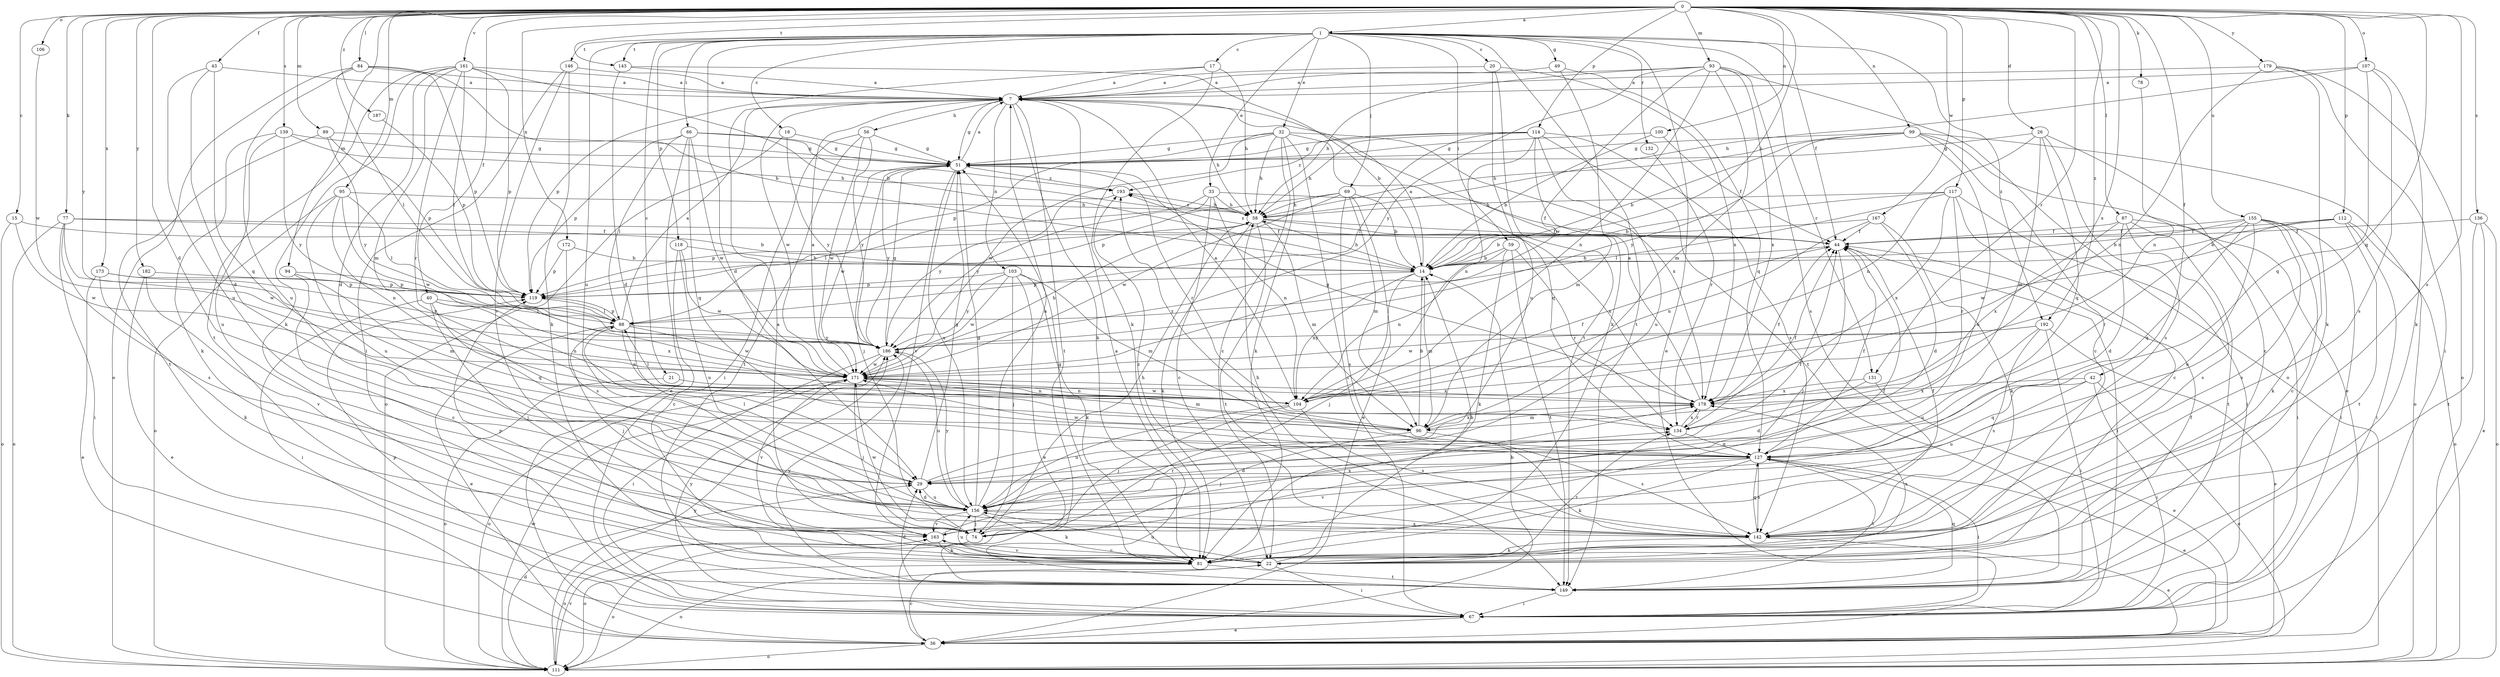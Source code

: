 strict digraph  {
0;
1;
7;
14;
15;
17;
18;
20;
21;
22;
26;
29;
32;
33;
36;
40;
42;
43;
44;
49;
51;
56;
58;
59;
66;
67;
69;
74;
77;
78;
81;
84;
87;
88;
89;
93;
94;
95;
96;
99;
100;
103;
104;
106;
107;
111;
112;
114;
117;
118;
119;
127;
131;
132;
134;
136;
139;
142;
143;
146;
149;
155;
156;
161;
163;
167;
171;
172;
173;
178;
179;
182;
186;
187;
192;
193;
0 -> 1  [label=a];
0 -> 14  [label=b];
0 -> 15  [label=c];
0 -> 26  [label=d];
0 -> 29  [label=d];
0 -> 40  [label=f];
0 -> 42  [label=f];
0 -> 43  [label=f];
0 -> 77  [label=k];
0 -> 78  [label=k];
0 -> 84  [label=l];
0 -> 87  [label=l];
0 -> 89  [label=m];
0 -> 93  [label=m];
0 -> 94  [label=m];
0 -> 95  [label=m];
0 -> 99  [label=n];
0 -> 100  [label=n];
0 -> 106  [label=o];
0 -> 107  [label=o];
0 -> 112  [label=p];
0 -> 114  [label=p];
0 -> 117  [label=p];
0 -> 127  [label=q];
0 -> 131  [label=r];
0 -> 136  [label=s];
0 -> 139  [label=s];
0 -> 142  [label=s];
0 -> 143  [label=t];
0 -> 155  [label=u];
0 -> 161  [label=v];
0 -> 167  [label=w];
0 -> 172  [label=x];
0 -> 173  [label=x];
0 -> 178  [label=x];
0 -> 179  [label=y];
0 -> 182  [label=y];
0 -> 186  [label=y];
0 -> 187  [label=z];
0 -> 192  [label=z];
1 -> 17  [label=c];
1 -> 18  [label=c];
1 -> 20  [label=c];
1 -> 21  [label=c];
1 -> 29  [label=d];
1 -> 32  [label=e];
1 -> 33  [label=e];
1 -> 36  [label=e];
1 -> 44  [label=f];
1 -> 49  [label=g];
1 -> 59  [label=i];
1 -> 66  [label=i];
1 -> 69  [label=j];
1 -> 118  [label=p];
1 -> 131  [label=r];
1 -> 132  [label=r];
1 -> 143  [label=t];
1 -> 146  [label=t];
1 -> 149  [label=t];
1 -> 156  [label=u];
1 -> 192  [label=z];
7 -> 51  [label=g];
7 -> 56  [label=h];
7 -> 58  [label=h];
7 -> 81  [label=k];
7 -> 103  [label=n];
7 -> 149  [label=t];
7 -> 171  [label=w];
14 -> 7  [label=a];
14 -> 58  [label=h];
14 -> 74  [label=j];
14 -> 96  [label=m];
14 -> 104  [label=n];
14 -> 119  [label=p];
15 -> 44  [label=f];
15 -> 111  [label=o];
15 -> 171  [label=w];
17 -> 7  [label=a];
17 -> 58  [label=h];
17 -> 81  [label=k];
17 -> 119  [label=p];
18 -> 51  [label=g];
18 -> 111  [label=o];
18 -> 186  [label=y];
20 -> 7  [label=a];
20 -> 149  [label=t];
20 -> 156  [label=u];
20 -> 178  [label=x];
21 -> 104  [label=n];
21 -> 111  [label=o];
22 -> 14  [label=b];
22 -> 67  [label=i];
22 -> 111  [label=o];
22 -> 119  [label=p];
22 -> 134  [label=r];
22 -> 156  [label=u];
22 -> 163  [label=v];
22 -> 178  [label=x];
26 -> 22  [label=c];
26 -> 51  [label=g];
26 -> 96  [label=m];
26 -> 104  [label=n];
26 -> 127  [label=q];
26 -> 142  [label=s];
29 -> 44  [label=f];
29 -> 51  [label=g];
29 -> 88  [label=l];
29 -> 156  [label=u];
32 -> 22  [label=c];
32 -> 51  [label=g];
32 -> 58  [label=h];
32 -> 67  [label=i];
32 -> 81  [label=k];
32 -> 119  [label=p];
32 -> 127  [label=q];
32 -> 171  [label=w];
32 -> 178  [label=x];
33 -> 22  [label=c];
33 -> 44  [label=f];
33 -> 58  [label=h];
33 -> 88  [label=l];
33 -> 104  [label=n];
33 -> 186  [label=y];
36 -> 14  [label=b];
36 -> 22  [label=c];
36 -> 111  [label=o];
40 -> 67  [label=i];
40 -> 74  [label=j];
40 -> 88  [label=l];
40 -> 104  [label=n];
40 -> 127  [label=q];
40 -> 178  [label=x];
42 -> 67  [label=i];
42 -> 111  [label=o];
42 -> 127  [label=q];
42 -> 156  [label=u];
42 -> 178  [label=x];
43 -> 7  [label=a];
43 -> 29  [label=d];
43 -> 127  [label=q];
43 -> 156  [label=u];
44 -> 14  [label=b];
44 -> 67  [label=i];
44 -> 74  [label=j];
44 -> 193  [label=z];
49 -> 7  [label=a];
49 -> 81  [label=k];
49 -> 127  [label=q];
51 -> 7  [label=a];
51 -> 74  [label=j];
51 -> 134  [label=r];
51 -> 156  [label=u];
51 -> 163  [label=v];
51 -> 171  [label=w];
51 -> 186  [label=y];
51 -> 193  [label=z];
56 -> 51  [label=g];
56 -> 67  [label=i];
56 -> 149  [label=t];
56 -> 171  [label=w];
56 -> 186  [label=y];
58 -> 44  [label=f];
58 -> 81  [label=k];
58 -> 96  [label=m];
58 -> 119  [label=p];
58 -> 149  [label=t];
58 -> 178  [label=x];
58 -> 193  [label=z];
59 -> 14  [label=b];
59 -> 81  [label=k];
59 -> 104  [label=n];
59 -> 134  [label=r];
59 -> 149  [label=t];
66 -> 36  [label=e];
66 -> 51  [label=g];
66 -> 88  [label=l];
66 -> 119  [label=p];
66 -> 127  [label=q];
66 -> 171  [label=w];
66 -> 193  [label=z];
67 -> 36  [label=e];
67 -> 119  [label=p];
67 -> 186  [label=y];
69 -> 14  [label=b];
69 -> 36  [label=e];
69 -> 58  [label=h];
69 -> 96  [label=m];
69 -> 119  [label=p];
69 -> 142  [label=s];
69 -> 171  [label=w];
74 -> 7  [label=a];
74 -> 44  [label=f];
74 -> 58  [label=h];
74 -> 111  [label=o];
74 -> 171  [label=w];
77 -> 14  [label=b];
77 -> 44  [label=f];
77 -> 67  [label=i];
77 -> 111  [label=o];
77 -> 142  [label=s];
77 -> 171  [label=w];
78 -> 104  [label=n];
81 -> 51  [label=g];
81 -> 111  [label=o];
81 -> 149  [label=t];
81 -> 156  [label=u];
84 -> 7  [label=a];
84 -> 14  [label=b];
84 -> 88  [label=l];
84 -> 111  [label=o];
84 -> 119  [label=p];
84 -> 156  [label=u];
87 -> 29  [label=d];
87 -> 44  [label=f];
87 -> 67  [label=i];
87 -> 142  [label=s];
87 -> 149  [label=t];
87 -> 178  [label=x];
88 -> 7  [label=a];
88 -> 36  [label=e];
88 -> 74  [label=j];
88 -> 104  [label=n];
88 -> 119  [label=p];
88 -> 171  [label=w];
88 -> 186  [label=y];
89 -> 51  [label=g];
89 -> 119  [label=p];
89 -> 149  [label=t];
89 -> 186  [label=y];
93 -> 7  [label=a];
93 -> 58  [label=h];
93 -> 96  [label=m];
93 -> 104  [label=n];
93 -> 111  [label=o];
93 -> 142  [label=s];
93 -> 171  [label=w];
93 -> 178  [label=x];
93 -> 186  [label=y];
94 -> 22  [label=c];
94 -> 96  [label=m];
94 -> 119  [label=p];
95 -> 58  [label=h];
95 -> 88  [label=l];
95 -> 104  [label=n];
95 -> 111  [label=o];
95 -> 156  [label=u];
95 -> 171  [label=w];
96 -> 14  [label=b];
96 -> 74  [label=j];
96 -> 142  [label=s];
96 -> 178  [label=x];
96 -> 193  [label=z];
99 -> 14  [label=b];
99 -> 22  [label=c];
99 -> 36  [label=e];
99 -> 51  [label=g];
99 -> 58  [label=h];
99 -> 111  [label=o];
99 -> 156  [label=u];
99 -> 186  [label=y];
100 -> 14  [label=b];
100 -> 44  [label=f];
100 -> 51  [label=g];
103 -> 36  [label=e];
103 -> 74  [label=j];
103 -> 81  [label=k];
103 -> 96  [label=m];
103 -> 119  [label=p];
103 -> 171  [label=w];
103 -> 186  [label=y];
104 -> 7  [label=a];
104 -> 44  [label=f];
104 -> 74  [label=j];
104 -> 88  [label=l];
104 -> 142  [label=s];
104 -> 156  [label=u];
104 -> 171  [label=w];
106 -> 171  [label=w];
107 -> 7  [label=a];
107 -> 58  [label=h];
107 -> 81  [label=k];
107 -> 127  [label=q];
107 -> 142  [label=s];
111 -> 29  [label=d];
111 -> 163  [label=v];
111 -> 171  [label=w];
111 -> 186  [label=y];
112 -> 14  [label=b];
112 -> 44  [label=f];
112 -> 67  [label=i];
112 -> 111  [label=o];
112 -> 149  [label=t];
112 -> 171  [label=w];
114 -> 51  [label=g];
114 -> 58  [label=h];
114 -> 88  [label=l];
114 -> 96  [label=m];
114 -> 104  [label=n];
114 -> 142  [label=s];
114 -> 149  [label=t];
114 -> 156  [label=u];
114 -> 193  [label=z];
117 -> 14  [label=b];
117 -> 22  [label=c];
117 -> 58  [label=h];
117 -> 67  [label=i];
117 -> 88  [label=l];
117 -> 134  [label=r];
117 -> 178  [label=x];
118 -> 14  [label=b];
118 -> 22  [label=c];
118 -> 156  [label=u];
118 -> 171  [label=w];
119 -> 88  [label=l];
127 -> 29  [label=d];
127 -> 36  [label=e];
127 -> 44  [label=f];
127 -> 67  [label=i];
127 -> 81  [label=k];
127 -> 142  [label=s];
127 -> 149  [label=t];
127 -> 163  [label=v];
127 -> 171  [label=w];
131 -> 29  [label=d];
131 -> 36  [label=e];
131 -> 178  [label=x];
132 -> 134  [label=r];
134 -> 44  [label=f];
134 -> 127  [label=q];
134 -> 178  [label=x];
136 -> 36  [label=e];
136 -> 44  [label=f];
136 -> 111  [label=o];
136 -> 149  [label=t];
139 -> 51  [label=g];
139 -> 58  [label=h];
139 -> 81  [label=k];
139 -> 156  [label=u];
139 -> 186  [label=y];
142 -> 36  [label=e];
142 -> 58  [label=h];
142 -> 81  [label=k];
142 -> 127  [label=q];
142 -> 193  [label=z];
143 -> 7  [label=a];
143 -> 14  [label=b];
143 -> 29  [label=d];
146 -> 7  [label=a];
146 -> 67  [label=i];
146 -> 81  [label=k];
146 -> 163  [label=v];
149 -> 7  [label=a];
149 -> 29  [label=d];
149 -> 44  [label=f];
149 -> 67  [label=i];
149 -> 127  [label=q];
149 -> 186  [label=y];
155 -> 14  [label=b];
155 -> 22  [label=c];
155 -> 44  [label=f];
155 -> 67  [label=i];
155 -> 81  [label=k];
155 -> 127  [label=q];
155 -> 134  [label=r];
155 -> 142  [label=s];
155 -> 156  [label=u];
156 -> 7  [label=a];
156 -> 29  [label=d];
156 -> 51  [label=g];
156 -> 74  [label=j];
156 -> 81  [label=k];
156 -> 134  [label=r];
156 -> 142  [label=s];
156 -> 163  [label=v];
156 -> 186  [label=y];
161 -> 7  [label=a];
161 -> 14  [label=b];
161 -> 29  [label=d];
161 -> 81  [label=k];
161 -> 88  [label=l];
161 -> 96  [label=m];
161 -> 119  [label=p];
161 -> 134  [label=r];
161 -> 149  [label=t];
163 -> 22  [label=c];
163 -> 44  [label=f];
163 -> 81  [label=k];
163 -> 111  [label=o];
163 -> 178  [label=x];
167 -> 14  [label=b];
167 -> 29  [label=d];
167 -> 44  [label=f];
167 -> 81  [label=k];
167 -> 104  [label=n];
171 -> 7  [label=a];
171 -> 58  [label=h];
171 -> 74  [label=j];
171 -> 96  [label=m];
171 -> 104  [label=n];
171 -> 111  [label=o];
171 -> 163  [label=v];
171 -> 178  [label=x];
172 -> 14  [label=b];
172 -> 119  [label=p];
172 -> 142  [label=s];
173 -> 36  [label=e];
173 -> 81  [label=k];
173 -> 119  [label=p];
173 -> 186  [label=y];
178 -> 7  [label=a];
178 -> 44  [label=f];
178 -> 51  [label=g];
178 -> 96  [label=m];
178 -> 134  [label=r];
179 -> 7  [label=a];
179 -> 67  [label=i];
179 -> 81  [label=k];
179 -> 104  [label=n];
179 -> 111  [label=o];
182 -> 36  [label=e];
182 -> 119  [label=p];
182 -> 163  [label=v];
186 -> 51  [label=g];
186 -> 67  [label=i];
186 -> 156  [label=u];
186 -> 171  [label=w];
187 -> 119  [label=p];
192 -> 36  [label=e];
192 -> 67  [label=i];
192 -> 142  [label=s];
192 -> 156  [label=u];
192 -> 171  [label=w];
192 -> 186  [label=y];
193 -> 58  [label=h];
193 -> 186  [label=y];
}
